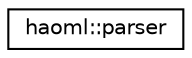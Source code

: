 digraph "Graphical Class Hierarchy"
{
  edge [fontname="Helvetica",fontsize="10",labelfontname="Helvetica",labelfontsize="10"];
  node [fontname="Helvetica",fontsize="10",shape=record];
  rankdir="LR";
  Node0 [label="haoml::parser",height=0.2,width=0.4,color="black", fillcolor="white", style="filled",URL="$classhaoml_1_1parser.html"];
}
